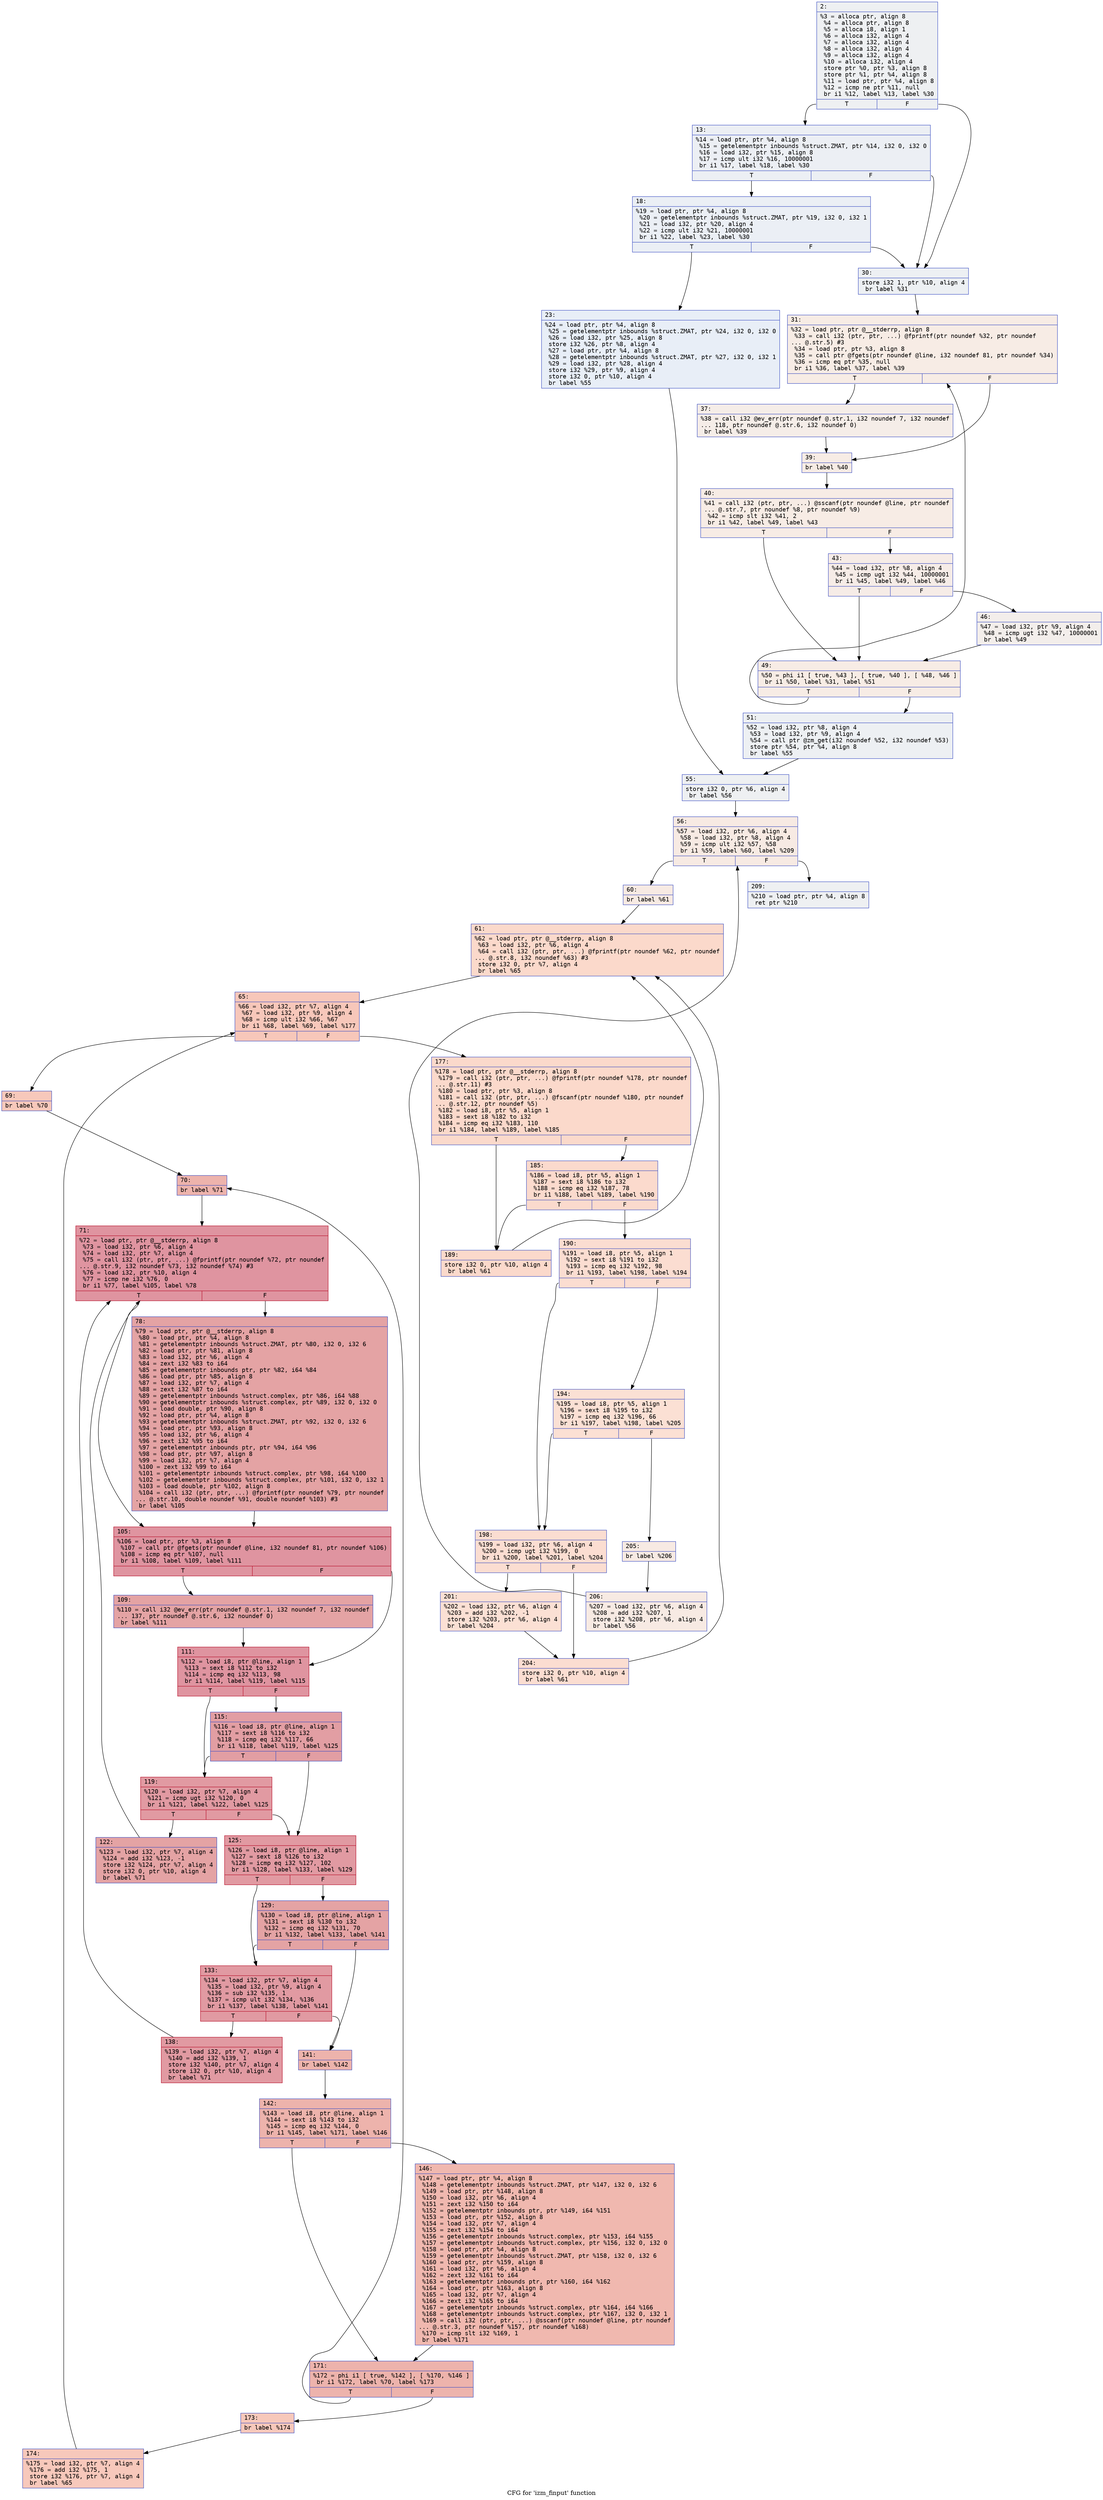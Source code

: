 digraph "CFG for 'izm_finput' function" {
	label="CFG for 'izm_finput' function";

	Node0x600002772850 [shape=record,color="#3d50c3ff", style=filled, fillcolor="#d9dce170" fontname="Courier",label="{2:\l|  %3 = alloca ptr, align 8\l  %4 = alloca ptr, align 8\l  %5 = alloca i8, align 1\l  %6 = alloca i32, align 4\l  %7 = alloca i32, align 4\l  %8 = alloca i32, align 4\l  %9 = alloca i32, align 4\l  %10 = alloca i32, align 4\l  store ptr %0, ptr %3, align 8\l  store ptr %1, ptr %4, align 8\l  %11 = load ptr, ptr %4, align 8\l  %12 = icmp ne ptr %11, null\l  br i1 %12, label %13, label %30\l|{<s0>T|<s1>F}}"];
	Node0x600002772850:s0 -> Node0x6000027728a0[tooltip="2 -> 13\nProbability 62.50%" ];
	Node0x600002772850:s1 -> Node0x600002772990[tooltip="2 -> 30\nProbability 37.50%" ];
	Node0x6000027728a0 [shape=record,color="#3d50c3ff", style=filled, fillcolor="#d4dbe670" fontname="Courier",label="{13:\l|  %14 = load ptr, ptr %4, align 8\l  %15 = getelementptr inbounds %struct.ZMAT, ptr %14, i32 0, i32 0\l  %16 = load i32, ptr %15, align 8\l  %17 = icmp ult i32 %16, 10000001\l  br i1 %17, label %18, label %30\l|{<s0>T|<s1>F}}"];
	Node0x6000027728a0:s0 -> Node0x6000027728f0[tooltip="13 -> 18\nProbability 50.00%" ];
	Node0x6000027728a0:s1 -> Node0x600002772990[tooltip="13 -> 30\nProbability 50.00%" ];
	Node0x6000027728f0 [shape=record,color="#3d50c3ff", style=filled, fillcolor="#d1dae970" fontname="Courier",label="{18:\l|  %19 = load ptr, ptr %4, align 8\l  %20 = getelementptr inbounds %struct.ZMAT, ptr %19, i32 0, i32 1\l  %21 = load i32, ptr %20, align 4\l  %22 = icmp ult i32 %21, 10000001\l  br i1 %22, label %23, label %30\l|{<s0>T|<s1>F}}"];
	Node0x6000027728f0:s0 -> Node0x600002772940[tooltip="18 -> 23\nProbability 50.00%" ];
	Node0x6000027728f0:s1 -> Node0x600002772990[tooltip="18 -> 30\nProbability 50.00%" ];
	Node0x600002772940 [shape=record,color="#3d50c3ff", style=filled, fillcolor="#cbd8ee70" fontname="Courier",label="{23:\l|  %24 = load ptr, ptr %4, align 8\l  %25 = getelementptr inbounds %struct.ZMAT, ptr %24, i32 0, i32 0\l  %26 = load i32, ptr %25, align 8\l  store i32 %26, ptr %8, align 4\l  %27 = load ptr, ptr %4, align 8\l  %28 = getelementptr inbounds %struct.ZMAT, ptr %27, i32 0, i32 1\l  %29 = load i32, ptr %28, align 4\l  store i32 %29, ptr %9, align 4\l  store i32 0, ptr %10, align 4\l  br label %55\l}"];
	Node0x600002772940 -> Node0x600002772c60[tooltip="23 -> 55\nProbability 100.00%" ];
	Node0x600002772990 [shape=record,color="#3d50c3ff", style=filled, fillcolor="#d6dce470" fontname="Courier",label="{30:\l|  store i32 1, ptr %10, align 4\l  br label %31\l}"];
	Node0x600002772990 -> Node0x6000027729e0[tooltip="30 -> 31\nProbability 100.00%" ];
	Node0x6000027729e0 [shape=record,color="#3d50c3ff", style=filled, fillcolor="#ecd3c570" fontname="Courier",label="{31:\l|  %32 = load ptr, ptr @__stderrp, align 8\l  %33 = call i32 (ptr, ptr, ...) @fprintf(ptr noundef %32, ptr noundef\l... @.str.5) #3\l  %34 = load ptr, ptr %3, align 8\l  %35 = call ptr @fgets(ptr noundef @line, i32 noundef 81, ptr noundef %34)\l  %36 = icmp eq ptr %35, null\l  br i1 %36, label %37, label %39\l|{<s0>T|<s1>F}}"];
	Node0x6000027729e0:s0 -> Node0x600002772a30[tooltip="31 -> 37\nProbability 37.50%" ];
	Node0x6000027729e0:s1 -> Node0x600002772a80[tooltip="31 -> 39\nProbability 62.50%" ];
	Node0x600002772a30 [shape=record,color="#3d50c3ff", style=filled, fillcolor="#e8d6cc70" fontname="Courier",label="{37:\l|  %38 = call i32 @ev_err(ptr noundef @.str.1, i32 noundef 7, i32 noundef\l... 118, ptr noundef @.str.6, i32 noundef 0)\l  br label %39\l}"];
	Node0x600002772a30 -> Node0x600002772a80[tooltip="37 -> 39\nProbability 100.00%" ];
	Node0x600002772a80 [shape=record,color="#3d50c3ff", style=filled, fillcolor="#ecd3c570" fontname="Courier",label="{39:\l|  br label %40\l}"];
	Node0x600002772a80 -> Node0x600002772ad0[tooltip="39 -> 40\nProbability 100.00%" ];
	Node0x600002772ad0 [shape=record,color="#3d50c3ff", style=filled, fillcolor="#ecd3c570" fontname="Courier",label="{40:\l|  %41 = call i32 (ptr, ptr, ...) @sscanf(ptr noundef @line, ptr noundef\l... @.str.7, ptr noundef %8, ptr noundef %9)\l  %42 = icmp slt i32 %41, 2\l  br i1 %42, label %49, label %43\l|{<s0>T|<s1>F}}"];
	Node0x600002772ad0:s0 -> Node0x600002772bc0[tooltip="40 -> 49\nProbability 50.00%" ];
	Node0x600002772ad0:s1 -> Node0x600002772b20[tooltip="40 -> 43\nProbability 50.00%" ];
	Node0x600002772b20 [shape=record,color="#3d50c3ff", style=filled, fillcolor="#ead5c970" fontname="Courier",label="{43:\l|  %44 = load i32, ptr %8, align 4\l  %45 = icmp ugt i32 %44, 10000001\l  br i1 %45, label %49, label %46\l|{<s0>T|<s1>F}}"];
	Node0x600002772b20:s0 -> Node0x600002772bc0[tooltip="43 -> 49\nProbability 50.00%" ];
	Node0x600002772b20:s1 -> Node0x600002772b70[tooltip="43 -> 46\nProbability 50.00%" ];
	Node0x600002772b70 [shape=record,color="#3d50c3ff", style=filled, fillcolor="#e5d8d170" fontname="Courier",label="{46:\l|  %47 = load i32, ptr %9, align 4\l  %48 = icmp ugt i32 %47, 10000001\l  br label %49\l}"];
	Node0x600002772b70 -> Node0x600002772bc0[tooltip="46 -> 49\nProbability 100.00%" ];
	Node0x600002772bc0 [shape=record,color="#3d50c3ff", style=filled, fillcolor="#ecd3c570" fontname="Courier",label="{49:\l|  %50 = phi i1 [ true, %43 ], [ true, %40 ], [ %48, %46 ]\l  br i1 %50, label %31, label %51\l|{<s0>T|<s1>F}}"];
	Node0x600002772bc0:s0 -> Node0x6000027729e0[tooltip="49 -> 31\nProbability 96.88%" ];
	Node0x600002772bc0:s1 -> Node0x600002772c10[tooltip="49 -> 51\nProbability 3.12%" ];
	Node0x600002772c10 [shape=record,color="#3d50c3ff", style=filled, fillcolor="#d6dce470" fontname="Courier",label="{51:\l|  %52 = load i32, ptr %8, align 4\l  %53 = load i32, ptr %9, align 4\l  %54 = call ptr @zm_get(i32 noundef %52, i32 noundef %53)\l  store ptr %54, ptr %4, align 8\l  br label %55\l}"];
	Node0x600002772c10 -> Node0x600002772c60[tooltip="51 -> 55\nProbability 100.00%" ];
	Node0x600002772c60 [shape=record,color="#3d50c3ff", style=filled, fillcolor="#d9dce170" fontname="Courier",label="{55:\l|  store i32 0, ptr %6, align 4\l  br label %56\l}"];
	Node0x600002772c60 -> Node0x600002772cb0[tooltip="55 -> 56\nProbability 100.00%" ];
	Node0x600002772cb0 [shape=record,color="#3d50c3ff", style=filled, fillcolor="#eed0c070" fontname="Courier",label="{56:\l|  %57 = load i32, ptr %6, align 4\l  %58 = load i32, ptr %8, align 4\l  %59 = icmp ult i32 %57, %58\l  br i1 %59, label %60, label %209\l|{<s0>T|<s1>F}}"];
	Node0x600002772cb0:s0 -> Node0x600002772d00[tooltip="56 -> 60\nProbability 96.88%" ];
	Node0x600002772cb0:s1 -> Node0x600002773750[tooltip="56 -> 209\nProbability 3.12%" ];
	Node0x600002772d00 [shape=record,color="#3d50c3ff", style=filled, fillcolor="#eed0c070" fontname="Courier",label="{60:\l|  br label %61\l}"];
	Node0x600002772d00 -> Node0x600002772d50[tooltip="60 -> 61\nProbability 100.00%" ];
	Node0x600002772d50 [shape=record,color="#3d50c3ff", style=filled, fillcolor="#f7a88970" fontname="Courier",label="{61:\l|  %62 = load ptr, ptr @__stderrp, align 8\l  %63 = load i32, ptr %6, align 4\l  %64 = call i32 (ptr, ptr, ...) @fprintf(ptr noundef %62, ptr noundef\l... @.str.8, i32 noundef %63) #3\l  store i32 0, ptr %7, align 4\l  br label %65\l}"];
	Node0x600002772d50 -> Node0x600002772da0[tooltip="61 -> 65\nProbability 100.00%" ];
	Node0x600002772da0 [shape=record,color="#3d50c3ff", style=filled, fillcolor="#ec7f6370" fontname="Courier",label="{65:\l|  %66 = load i32, ptr %7, align 4\l  %67 = load i32, ptr %9, align 4\l  %68 = icmp ult i32 %66, %67\l  br i1 %68, label %69, label %177\l|{<s0>T|<s1>F}}"];
	Node0x600002772da0:s0 -> Node0x600002772df0[tooltip="65 -> 69\nProbability 96.88%" ];
	Node0x600002772da0:s1 -> Node0x600002773430[tooltip="65 -> 177\nProbability 3.12%" ];
	Node0x600002772df0 [shape=record,color="#3d50c3ff", style=filled, fillcolor="#ed836670" fontname="Courier",label="{69:\l|  br label %70\l}"];
	Node0x600002772df0 -> Node0x600002772e40[tooltip="69 -> 70\nProbability 100.00%" ];
	Node0x600002772e40 [shape=record,color="#3d50c3ff", style=filled, fillcolor="#d6524470" fontname="Courier",label="{70:\l|  br label %71\l}"];
	Node0x600002772e40 -> Node0x600002772e90[tooltip="70 -> 71\nProbability 100.00%" ];
	Node0x600002772e90 [shape=record,color="#b70d28ff", style=filled, fillcolor="#b70d2870" fontname="Courier",label="{71:\l|  %72 = load ptr, ptr @__stderrp, align 8\l  %73 = load i32, ptr %6, align 4\l  %74 = load i32, ptr %7, align 4\l  %75 = call i32 (ptr, ptr, ...) @fprintf(ptr noundef %72, ptr noundef\l... @.str.9, i32 noundef %73, i32 noundef %74) #3\l  %76 = load i32, ptr %10, align 4\l  %77 = icmp ne i32 %76, 0\l  br i1 %77, label %105, label %78\l|{<s0>T|<s1>F}}"];
	Node0x600002772e90:s0 -> Node0x600002772f30[tooltip="71 -> 105\nProbability 62.50%" ];
	Node0x600002772e90:s1 -> Node0x600002772ee0[tooltip="71 -> 78\nProbability 37.50%" ];
	Node0x600002772ee0 [shape=record,color="#3d50c3ff", style=filled, fillcolor="#c32e3170" fontname="Courier",label="{78:\l|  %79 = load ptr, ptr @__stderrp, align 8\l  %80 = load ptr, ptr %4, align 8\l  %81 = getelementptr inbounds %struct.ZMAT, ptr %80, i32 0, i32 6\l  %82 = load ptr, ptr %81, align 8\l  %83 = load i32, ptr %6, align 4\l  %84 = zext i32 %83 to i64\l  %85 = getelementptr inbounds ptr, ptr %82, i64 %84\l  %86 = load ptr, ptr %85, align 8\l  %87 = load i32, ptr %7, align 4\l  %88 = zext i32 %87 to i64\l  %89 = getelementptr inbounds %struct.complex, ptr %86, i64 %88\l  %90 = getelementptr inbounds %struct.complex, ptr %89, i32 0, i32 0\l  %91 = load double, ptr %90, align 8\l  %92 = load ptr, ptr %4, align 8\l  %93 = getelementptr inbounds %struct.ZMAT, ptr %92, i32 0, i32 6\l  %94 = load ptr, ptr %93, align 8\l  %95 = load i32, ptr %6, align 4\l  %96 = zext i32 %95 to i64\l  %97 = getelementptr inbounds ptr, ptr %94, i64 %96\l  %98 = load ptr, ptr %97, align 8\l  %99 = load i32, ptr %7, align 4\l  %100 = zext i32 %99 to i64\l  %101 = getelementptr inbounds %struct.complex, ptr %98, i64 %100\l  %102 = getelementptr inbounds %struct.complex, ptr %101, i32 0, i32 1\l  %103 = load double, ptr %102, align 8\l  %104 = call i32 (ptr, ptr, ...) @fprintf(ptr noundef %79, ptr noundef\l... @.str.10, double noundef %91, double noundef %103) #3\l  br label %105\l}"];
	Node0x600002772ee0 -> Node0x600002772f30[tooltip="78 -> 105\nProbability 100.00%" ];
	Node0x600002772f30 [shape=record,color="#b70d28ff", style=filled, fillcolor="#b70d2870" fontname="Courier",label="{105:\l|  %106 = load ptr, ptr %3, align 8\l  %107 = call ptr @fgets(ptr noundef @line, i32 noundef 81, ptr noundef %106)\l  %108 = icmp eq ptr %107, null\l  br i1 %108, label %109, label %111\l|{<s0>T|<s1>F}}"];
	Node0x600002772f30:s0 -> Node0x600002772f80[tooltip="105 -> 109\nProbability 37.50%" ];
	Node0x600002772f30:s1 -> Node0x600002772fd0[tooltip="105 -> 111\nProbability 62.50%" ];
	Node0x600002772f80 [shape=record,color="#3d50c3ff", style=filled, fillcolor="#c32e3170" fontname="Courier",label="{109:\l|  %110 = call i32 @ev_err(ptr noundef @.str.1, i32 noundef 7, i32 noundef\l... 137, ptr noundef @.str.6, i32 noundef 0)\l  br label %111\l}"];
	Node0x600002772f80 -> Node0x600002772fd0[tooltip="109 -> 111\nProbability 100.00%" ];
	Node0x600002772fd0 [shape=record,color="#b70d28ff", style=filled, fillcolor="#b70d2870" fontname="Courier",label="{111:\l|  %112 = load i8, ptr @line, align 1\l  %113 = sext i8 %112 to i32\l  %114 = icmp eq i32 %113, 98\l  br i1 %114, label %119, label %115\l|{<s0>T|<s1>F}}"];
	Node0x600002772fd0:s0 -> Node0x600002773070[tooltip="111 -> 119\nProbability 50.00%" ];
	Node0x600002772fd0:s1 -> Node0x600002773020[tooltip="111 -> 115\nProbability 50.00%" ];
	Node0x600002773020 [shape=record,color="#3d50c3ff", style=filled, fillcolor="#be242e70" fontname="Courier",label="{115:\l|  %116 = load i8, ptr @line, align 1\l  %117 = sext i8 %116 to i32\l  %118 = icmp eq i32 %117, 66\l  br i1 %118, label %119, label %125\l|{<s0>T|<s1>F}}"];
	Node0x600002773020:s0 -> Node0x600002773070[tooltip="115 -> 119\nProbability 50.00%" ];
	Node0x600002773020:s1 -> Node0x600002773110[tooltip="115 -> 125\nProbability 50.00%" ];
	Node0x600002773070 [shape=record,color="#b70d28ff", style=filled, fillcolor="#bb1b2c70" fontname="Courier",label="{119:\l|  %120 = load i32, ptr %7, align 4\l  %121 = icmp ugt i32 %120, 0\l  br i1 %121, label %122, label %125\l|{<s0>T|<s1>F}}"];
	Node0x600002773070:s0 -> Node0x6000027730c0[tooltip="119 -> 122\nProbability 50.00%" ];
	Node0x600002773070:s1 -> Node0x600002773110[tooltip="119 -> 125\nProbability 50.00%" ];
	Node0x6000027730c0 [shape=record,color="#3d50c3ff", style=filled, fillcolor="#c32e3170" fontname="Courier",label="{122:\l|  %123 = load i32, ptr %7, align 4\l  %124 = add i32 %123, -1\l  store i32 %124, ptr %7, align 4\l  store i32 0, ptr %10, align 4\l  br label %71\l}"];
	Node0x6000027730c0 -> Node0x600002772e90[tooltip="122 -> 71\nProbability 100.00%" ];
	Node0x600002773110 [shape=record,color="#b70d28ff", style=filled, fillcolor="#bb1b2c70" fontname="Courier",label="{125:\l|  %126 = load i8, ptr @line, align 1\l  %127 = sext i8 %126 to i32\l  %128 = icmp eq i32 %127, 102\l  br i1 %128, label %133, label %129\l|{<s0>T|<s1>F}}"];
	Node0x600002773110:s0 -> Node0x6000027731b0[tooltip="125 -> 133\nProbability 50.00%" ];
	Node0x600002773110:s1 -> Node0x600002773160[tooltip="125 -> 129\nProbability 50.00%" ];
	Node0x600002773160 [shape=record,color="#3d50c3ff", style=filled, fillcolor="#c32e3170" fontname="Courier",label="{129:\l|  %130 = load i8, ptr @line, align 1\l  %131 = sext i8 %130 to i32\l  %132 = icmp eq i32 %131, 70\l  br i1 %132, label %133, label %141\l|{<s0>T|<s1>F}}"];
	Node0x600002773160:s0 -> Node0x6000027731b0[tooltip="129 -> 133\nProbability 96.88%" ];
	Node0x600002773160:s1 -> Node0x600002773250[tooltip="129 -> 141\nProbability 3.12%" ];
	Node0x6000027731b0 [shape=record,color="#b70d28ff", style=filled, fillcolor="#bb1b2c70" fontname="Courier",label="{133:\l|  %134 = load i32, ptr %7, align 4\l  %135 = load i32, ptr %9, align 4\l  %136 = sub i32 %135, 1\l  %137 = icmp ult i32 %134, %136\l  br i1 %137, label %138, label %141\l|{<s0>T|<s1>F}}"];
	Node0x6000027731b0:s0 -> Node0x600002773200[tooltip="133 -> 138\nProbability 96.88%" ];
	Node0x6000027731b0:s1 -> Node0x600002773250[tooltip="133 -> 141\nProbability 3.12%" ];
	Node0x600002773200 [shape=record,color="#b70d28ff", style=filled, fillcolor="#bb1b2c70" fontname="Courier",label="{138:\l|  %139 = load i32, ptr %7, align 4\l  %140 = add i32 %139, 1\l  store i32 %140, ptr %7, align 4\l  store i32 0, ptr %10, align 4\l  br label %71\l}"];
	Node0x600002773200 -> Node0x600002772e90[tooltip="138 -> 71\nProbability 100.00%" ];
	Node0x600002773250 [shape=record,color="#3d50c3ff", style=filled, fillcolor="#d6524470" fontname="Courier",label="{141:\l|  br label %142\l}"];
	Node0x600002773250 -> Node0x6000027732a0[tooltip="141 -> 142\nProbability 100.00%" ];
	Node0x6000027732a0 [shape=record,color="#3d50c3ff", style=filled, fillcolor="#d6524470" fontname="Courier",label="{142:\l|  %143 = load i8, ptr @line, align 1\l  %144 = sext i8 %143 to i32\l  %145 = icmp eq i32 %144, 0\l  br i1 %145, label %171, label %146\l|{<s0>T|<s1>F}}"];
	Node0x6000027732a0:s0 -> Node0x600002773340[tooltip="142 -> 171\nProbability 37.50%" ];
	Node0x6000027732a0:s1 -> Node0x6000027732f0[tooltip="142 -> 146\nProbability 62.50%" ];
	Node0x6000027732f0 [shape=record,color="#3d50c3ff", style=filled, fillcolor="#dc5d4a70" fontname="Courier",label="{146:\l|  %147 = load ptr, ptr %4, align 8\l  %148 = getelementptr inbounds %struct.ZMAT, ptr %147, i32 0, i32 6\l  %149 = load ptr, ptr %148, align 8\l  %150 = load i32, ptr %6, align 4\l  %151 = zext i32 %150 to i64\l  %152 = getelementptr inbounds ptr, ptr %149, i64 %151\l  %153 = load ptr, ptr %152, align 8\l  %154 = load i32, ptr %7, align 4\l  %155 = zext i32 %154 to i64\l  %156 = getelementptr inbounds %struct.complex, ptr %153, i64 %155\l  %157 = getelementptr inbounds %struct.complex, ptr %156, i32 0, i32 0\l  %158 = load ptr, ptr %4, align 8\l  %159 = getelementptr inbounds %struct.ZMAT, ptr %158, i32 0, i32 6\l  %160 = load ptr, ptr %159, align 8\l  %161 = load i32, ptr %6, align 4\l  %162 = zext i32 %161 to i64\l  %163 = getelementptr inbounds ptr, ptr %160, i64 %162\l  %164 = load ptr, ptr %163, align 8\l  %165 = load i32, ptr %7, align 4\l  %166 = zext i32 %165 to i64\l  %167 = getelementptr inbounds %struct.complex, ptr %164, i64 %166\l  %168 = getelementptr inbounds %struct.complex, ptr %167, i32 0, i32 1\l  %169 = call i32 (ptr, ptr, ...) @sscanf(ptr noundef @line, ptr noundef\l... @.str.3, ptr noundef %157, ptr noundef %168)\l  %170 = icmp slt i32 %169, 1\l  br label %171\l}"];
	Node0x6000027732f0 -> Node0x600002773340[tooltip="146 -> 171\nProbability 100.00%" ];
	Node0x600002773340 [shape=record,color="#3d50c3ff", style=filled, fillcolor="#d6524470" fontname="Courier",label="{171:\l|  %172 = phi i1 [ true, %142 ], [ %170, %146 ]\l  br i1 %172, label %70, label %173\l|{<s0>T|<s1>F}}"];
	Node0x600002773340:s0 -> Node0x600002772e40[tooltip="171 -> 70\nProbability 96.88%" ];
	Node0x600002773340:s1 -> Node0x600002773390[tooltip="171 -> 173\nProbability 3.12%" ];
	Node0x600002773390 [shape=record,color="#3d50c3ff", style=filled, fillcolor="#ed836670" fontname="Courier",label="{173:\l|  br label %174\l}"];
	Node0x600002773390 -> Node0x6000027733e0[tooltip="173 -> 174\nProbability 100.00%" ];
	Node0x6000027733e0 [shape=record,color="#3d50c3ff", style=filled, fillcolor="#ed836670" fontname="Courier",label="{174:\l|  %175 = load i32, ptr %7, align 4\l  %176 = add i32 %175, 1\l  store i32 %176, ptr %7, align 4\l  br label %65\l}"];
	Node0x6000027733e0 -> Node0x600002772da0[tooltip="174 -> 65\nProbability 100.00%" ];
	Node0x600002773430 [shape=record,color="#3d50c3ff", style=filled, fillcolor="#f7a88970" fontname="Courier",label="{177:\l|  %178 = load ptr, ptr @__stderrp, align 8\l  %179 = call i32 (ptr, ptr, ...) @fprintf(ptr noundef %178, ptr noundef\l... @.str.11) #3\l  %180 = load ptr, ptr %3, align 8\l  %181 = call i32 (ptr, ptr, ...) @fscanf(ptr noundef %180, ptr noundef\l... @.str.12, ptr noundef %5)\l  %182 = load i8, ptr %5, align 1\l  %183 = sext i8 %182 to i32\l  %184 = icmp eq i32 %183, 110\l  br i1 %184, label %189, label %185\l|{<s0>T|<s1>F}}"];
	Node0x600002773430:s0 -> Node0x6000027734d0[tooltip="177 -> 189\nProbability 50.00%" ];
	Node0x600002773430:s1 -> Node0x600002773480[tooltip="177 -> 185\nProbability 50.00%" ];
	Node0x600002773480 [shape=record,color="#3d50c3ff", style=filled, fillcolor="#f7ac8e70" fontname="Courier",label="{185:\l|  %186 = load i8, ptr %5, align 1\l  %187 = sext i8 %186 to i32\l  %188 = icmp eq i32 %187, 78\l  br i1 %188, label %189, label %190\l|{<s0>T|<s1>F}}"];
	Node0x600002773480:s0 -> Node0x6000027734d0[tooltip="185 -> 189\nProbability 50.00%" ];
	Node0x600002773480:s1 -> Node0x600002773520[tooltip="185 -> 190\nProbability 50.00%" ];
	Node0x6000027734d0 [shape=record,color="#3d50c3ff", style=filled, fillcolor="#f7a88970" fontname="Courier",label="{189:\l|  store i32 0, ptr %10, align 4\l  br label %61\l}"];
	Node0x6000027734d0 -> Node0x600002772d50[tooltip="189 -> 61\nProbability 100.00%" ];
	Node0x600002773520 [shape=record,color="#3d50c3ff", style=filled, fillcolor="#f7b39670" fontname="Courier",label="{190:\l|  %191 = load i8, ptr %5, align 1\l  %192 = sext i8 %191 to i32\l  %193 = icmp eq i32 %192, 98\l  br i1 %193, label %198, label %194\l|{<s0>T|<s1>F}}"];
	Node0x600002773520:s0 -> Node0x6000027735c0[tooltip="190 -> 198\nProbability 50.00%" ];
	Node0x600002773520:s1 -> Node0x600002773570[tooltip="190 -> 194\nProbability 50.00%" ];
	Node0x600002773570 [shape=record,color="#3d50c3ff", style=filled, fillcolor="#f7b99e70" fontname="Courier",label="{194:\l|  %195 = load i8, ptr %5, align 1\l  %196 = sext i8 %195 to i32\l  %197 = icmp eq i32 %196, 66\l  br i1 %197, label %198, label %205\l|{<s0>T|<s1>F}}"];
	Node0x600002773570:s0 -> Node0x6000027735c0[tooltip="194 -> 198\nProbability 96.88%" ];
	Node0x600002773570:s1 -> Node0x6000027736b0[tooltip="194 -> 205\nProbability 3.12%" ];
	Node0x6000027735c0 [shape=record,color="#3d50c3ff", style=filled, fillcolor="#f7b39670" fontname="Courier",label="{198:\l|  %199 = load i32, ptr %6, align 4\l  %200 = icmp ugt i32 %199, 0\l  br i1 %200, label %201, label %204\l|{<s0>T|<s1>F}}"];
	Node0x6000027735c0:s0 -> Node0x600002773610[tooltip="198 -> 201\nProbability 50.00%" ];
	Node0x6000027735c0:s1 -> Node0x600002773660[tooltip="198 -> 204\nProbability 50.00%" ];
	Node0x600002773610 [shape=record,color="#3d50c3ff", style=filled, fillcolor="#f7b99e70" fontname="Courier",label="{201:\l|  %202 = load i32, ptr %6, align 4\l  %203 = add i32 %202, -1\l  store i32 %203, ptr %6, align 4\l  br label %204\l}"];
	Node0x600002773610 -> Node0x600002773660[tooltip="201 -> 204\nProbability 100.00%" ];
	Node0x600002773660 [shape=record,color="#3d50c3ff", style=filled, fillcolor="#f7b39670" fontname="Courier",label="{204:\l|  store i32 0, ptr %10, align 4\l  br label %61\l}"];
	Node0x600002773660 -> Node0x600002772d50[tooltip="204 -> 61\nProbability 100.00%" ];
	Node0x6000027736b0 [shape=record,color="#3d50c3ff", style=filled, fillcolor="#eed0c070" fontname="Courier",label="{205:\l|  br label %206\l}"];
	Node0x6000027736b0 -> Node0x600002773700[tooltip="205 -> 206\nProbability 100.00%" ];
	Node0x600002773700 [shape=record,color="#3d50c3ff", style=filled, fillcolor="#eed0c070" fontname="Courier",label="{206:\l|  %207 = load i32, ptr %6, align 4\l  %208 = add i32 %207, 1\l  store i32 %208, ptr %6, align 4\l  br label %56\l}"];
	Node0x600002773700 -> Node0x600002772cb0[tooltip="206 -> 56\nProbability 100.00%" ];
	Node0x600002773750 [shape=record,color="#3d50c3ff", style=filled, fillcolor="#d9dce170" fontname="Courier",label="{209:\l|  %210 = load ptr, ptr %4, align 8\l  ret ptr %210\l}"];
}
